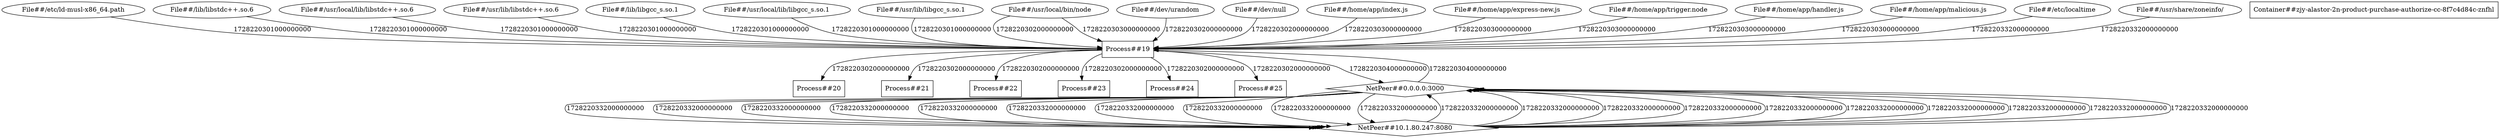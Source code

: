 digraph G {
	"File##/etc/ld-musl-x86_64.path"->"Process##19"[ label="1728220301000000000" ];
	"File##/lib/libstdc++.so.6"->"Process##19"[ label="1728220301000000000" ];
	"File##/usr/local/lib/libstdc++.so.6"->"Process##19"[ label="1728220301000000000" ];
	"File##/usr/lib/libstdc++.so.6"->"Process##19"[ label="1728220301000000000" ];
	"File##/lib/libgcc_s.so.1"->"Process##19"[ label="1728220301000000000" ];
	"File##/usr/local/lib/libgcc_s.so.1"->"Process##19"[ label="1728220301000000000" ];
	"File##/usr/lib/libgcc_s.so.1"->"Process##19"[ label="1728220301000000000" ];
	"Process##19"->"Process##20"[ label="1728220302000000000" ];
	"Process##19"->"Process##21"[ label="1728220302000000000" ];
	"Process##19"->"Process##22"[ label="1728220302000000000" ];
	"Process##19"->"Process##23"[ label="1728220302000000000" ];
	"Process##19"->"Process##24"[ label="1728220302000000000" ];
	"File##/usr/local/bin/node"->"Process##19"[ label="1728220302000000000" ];
	"File##/dev/urandom"->"Process##19"[ label="1728220302000000000" ];
	"Process##19"->"Process##25"[ label="1728220302000000000" ];
	"File##/dev/null"->"Process##19"[ label="1728220302000000000" ];
	"File##/home/app/index.js"->"Process##19"[ label="1728220303000000000" ];
	"File##/home/app/express-new.js"->"Process##19"[ label="1728220303000000000" ];
	"File##/usr/local/bin/node"->"Process##19"[ label="1728220303000000000" ];
	"File##/home/app/trigger.node"->"Process##19"[ label="1728220303000000000" ];
	"File##/home/app/handler.js"->"Process##19"[ label="1728220303000000000" ];
	"File##/home/app/malicious.js"->"Process##19"[ label="1728220303000000000" ];
	"Process##19"->"NetPeer##0.0.0.0:3000"[ label="1728220304000000000" ];
	"NetPeer##0.0.0.0:3000"->"Process##19"[ label="1728220304000000000" ];
	"NetPeer##0.0.0.0:3000"->"NetPeer##10.1.80.247:8080"[ label="1728220332000000000" ];
	"NetPeer##10.1.80.247:8080"->"NetPeer##0.0.0.0:3000"[ label="1728220332000000000" ];
	"NetPeer##0.0.0.0:3000"->"NetPeer##10.1.80.247:8080"[ label="1728220332000000000" ];
	"NetPeer##10.1.80.247:8080"->"NetPeer##0.0.0.0:3000"[ label="1728220332000000000" ];
	"NetPeer##0.0.0.0:3000"->"NetPeer##10.1.80.247:8080"[ label="1728220332000000000" ];
	"NetPeer##10.1.80.247:8080"->"NetPeer##0.0.0.0:3000"[ label="1728220332000000000" ];
	"NetPeer##0.0.0.0:3000"->"NetPeer##10.1.80.247:8080"[ label="1728220332000000000" ];
	"NetPeer##10.1.80.247:8080"->"NetPeer##0.0.0.0:3000"[ label="1728220332000000000" ];
	"File##/etc/localtime"->"Process##19"[ label="1728220332000000000" ];
	"File##/usr/share/zoneinfo/"->"Process##19"[ label="1728220332000000000" ];
	"NetPeer##0.0.0.0:3000"->"NetPeer##10.1.80.247:8080"[ label="1728220332000000000" ];
	"NetPeer##10.1.80.247:8080"->"NetPeer##0.0.0.0:3000"[ label="1728220332000000000" ];
	"NetPeer##0.0.0.0:3000"->"NetPeer##10.1.80.247:8080"[ label="1728220332000000000" ];
	"NetPeer##10.1.80.247:8080"->"NetPeer##0.0.0.0:3000"[ label="1728220332000000000" ];
	"NetPeer##0.0.0.0:3000"->"NetPeer##10.1.80.247:8080"[ label="1728220332000000000" ];
	"NetPeer##10.1.80.247:8080"->"NetPeer##0.0.0.0:3000"[ label="1728220332000000000" ];
	"NetPeer##0.0.0.0:3000"->"NetPeer##10.1.80.247:8080"[ label="1728220332000000000" ];
	"NetPeer##10.1.80.247:8080"->"NetPeer##0.0.0.0:3000"[ label="1728220332000000000" ];
	"NetPeer##0.0.0.0:3000"->"NetPeer##10.1.80.247:8080"[ label="1728220332000000000" ];
	"NetPeer##10.1.80.247:8080"->"NetPeer##0.0.0.0:3000"[ label="1728220332000000000" ];
	"NetPeer##0.0.0.0:3000"->"NetPeer##10.1.80.247:8080"[ label="1728220332000000000" ];
	"NetPeer##10.1.80.247:8080"->"NetPeer##0.0.0.0:3000"[ label="1728220332000000000" ];
	"Container##zjy-alastor-2n-product-purchase-authorize-cc-8f7c4d84c-znfhl" [ shape="box" ];
	"File##/dev/null" [ shape="ellipse" ];
	"File##/dev/urandom" [ shape="ellipse" ];
	"File##/etc/ld-musl-x86_64.path" [ shape="ellipse" ];
	"File##/etc/localtime" [ shape="ellipse" ];
	"File##/home/app/express-new.js" [ shape="ellipse" ];
	"File##/home/app/handler.js" [ shape="ellipse" ];
	"File##/home/app/index.js" [ shape="ellipse" ];
	"File##/home/app/malicious.js" [ shape="ellipse" ];
	"File##/home/app/trigger.node" [ shape="ellipse" ];
	"File##/lib/libgcc_s.so.1" [ shape="ellipse" ];
	"File##/lib/libstdc++.so.6" [ shape="ellipse" ];
	"File##/usr/lib/libgcc_s.so.1" [ shape="ellipse" ];
	"File##/usr/lib/libstdc++.so.6" [ shape="ellipse" ];
	"File##/usr/local/bin/node" [ shape="ellipse" ];
	"File##/usr/local/lib/libgcc_s.so.1" [ shape="ellipse" ];
	"File##/usr/local/lib/libstdc++.so.6" [ shape="ellipse" ];
	"File##/usr/share/zoneinfo/" [ shape="ellipse" ];
	"NetPeer##0.0.0.0:3000" [ shape="diamond" ];
	"NetPeer##10.1.80.247:8080" [ shape="diamond" ];
	"Process##19" [ shape="box" ];
	"Process##20" [ shape="box" ];
	"Process##21" [ shape="box" ];
	"Process##22" [ shape="box" ];
	"Process##23" [ shape="box" ];
	"Process##24" [ shape="box" ];
	"Process##25" [ shape="box" ];

}
